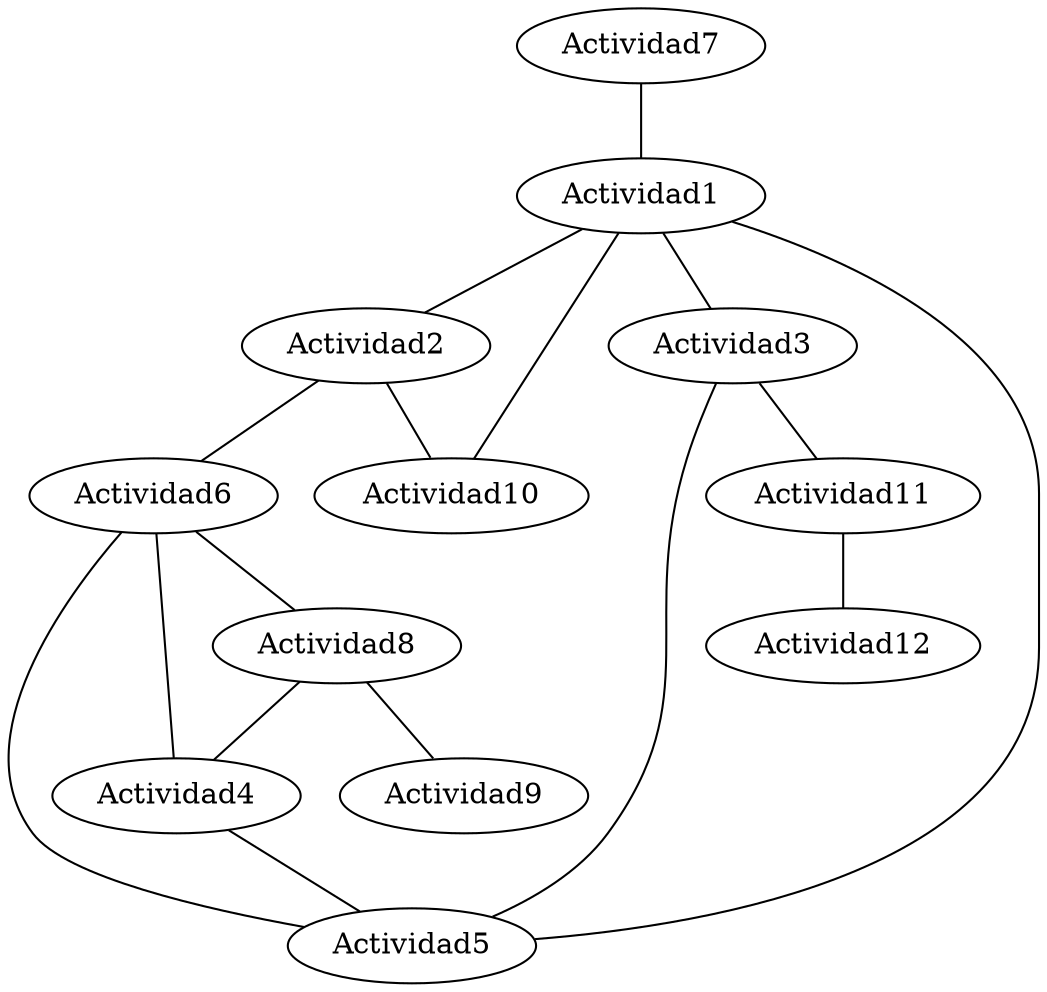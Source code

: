 strict graph G {
  1 [ label="Actividad1" ];
  2 [ label="Actividad2" ];
  3 [ label="Actividad10" ];
  4 [ label="Actividad3" ];
  5 [ label="Actividad5" ];
  6 [ label="Actividad8" ];
  7 [ label="Actividad4" ];
  8 [ label="Actividad6" ];
  9 [ label="Actividad9" ];
  10 [ label="Actividad7" ];
  11 [ label="Actividad11" ];
  12 [ label="Actividad12" ];
  1 -- 2;
  2 -- 3;
  3 -- 1;
  1 -- 4;
  4 -- 5;
  5 -- 1;
  6 -- 7;
  7 -- 8;
  8 -- 6;
  7 -- 5;
  5 -- 8;
  6 -- 9;
  10 -- 1;
  4 -- 11;
  2 -- 8;
  11 -- 12;
}
